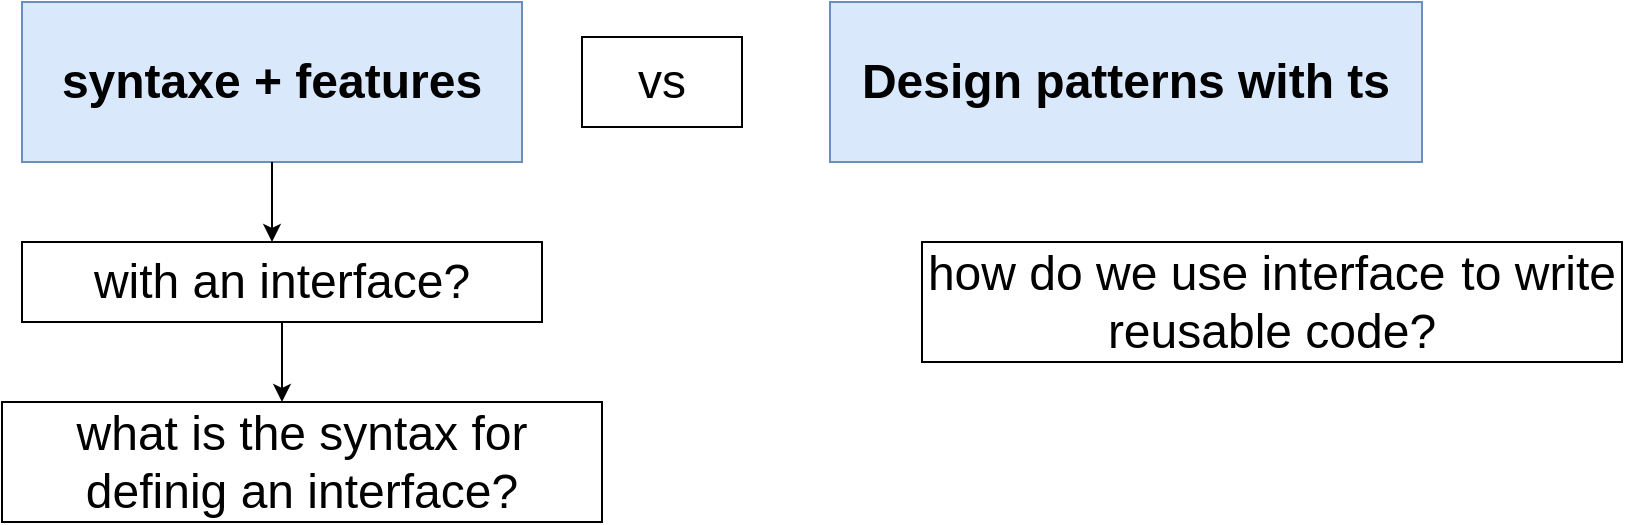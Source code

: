 <mxfile version="20.7.4" type="device"><diagram id="BUc2XV9mZ_1-CY4WGkOw" name="Page-1"><mxGraphModel dx="1050" dy="558" grid="1" gridSize="10" guides="1" tooltips="1" connect="1" arrows="1" fold="1" page="1" pageScale="1" pageWidth="827" pageHeight="1169" math="0" shadow="0"><root><mxCell id="0"/><mxCell id="1" parent="0"/><mxCell id="-9XhkUtFYU8NJUqrAj6M-9" style="edgeStyle=orthogonalEdgeStyle;rounded=0;orthogonalLoop=1;jettySize=auto;html=1;fontSize=24;" edge="1" parent="1"><mxGeometry relative="1" as="geometry"><mxPoint x="140" y="320" as="targetPoint"/><mxPoint x="135" y="270" as="sourcePoint"/><Array as="points"><mxPoint x="140" y="270"/></Array></mxGeometry></mxCell><mxCell id="-9XhkUtFYU8NJUqrAj6M-1" value="&lt;b&gt;&lt;font style=&quot;font-size: 24px;&quot;&gt;syntaxe + features&lt;/font&gt;&lt;/b&gt;" style="rounded=0;whiteSpace=wrap;html=1;fillColor=#dae8fc;strokeColor=#6c8ebf;" vertex="1" parent="1"><mxGeometry x="10" y="120" width="250" height="80" as="geometry"/></mxCell><mxCell id="-9XhkUtFYU8NJUqrAj6M-2" value="vs" style="rounded=0;whiteSpace=wrap;html=1;fontSize=24;" vertex="1" parent="1"><mxGeometry x="290" y="137.5" width="80" height="45" as="geometry"/></mxCell><mxCell id="-9XhkUtFYU8NJUqrAj6M-3" value="&lt;b&gt;Design patterns with ts&lt;/b&gt;" style="whiteSpace=wrap;html=1;fontSize=24;rounded=0;fillColor=#dae8fc;strokeColor=#6c8ebf;" vertex="1" parent="1"><mxGeometry x="414" y="120" width="296" height="80" as="geometry"/></mxCell><mxCell id="-9XhkUtFYU8NJUqrAj6M-6" value="" style="endArrow=classic;html=1;rounded=0;fontSize=24;exitX=0.5;exitY=1;exitDx=0;exitDy=0;" edge="1" parent="1" source="-9XhkUtFYU8NJUqrAj6M-1"><mxGeometry width="50" height="50" relative="1" as="geometry"><mxPoint x="90" y="230" as="sourcePoint"/><mxPoint x="135" y="240" as="targetPoint"/></mxGeometry></mxCell><mxCell id="-9XhkUtFYU8NJUqrAj6M-7" value="with an interface?" style="rounded=0;whiteSpace=wrap;html=1;fontSize=24;" vertex="1" parent="1"><mxGeometry x="10" y="240" width="260" height="40" as="geometry"/></mxCell><mxCell id="-9XhkUtFYU8NJUqrAj6M-10" value="what is the syntax for definig an interface?" style="rounded=0;whiteSpace=wrap;html=1;fontSize=24;" vertex="1" parent="1"><mxGeometry y="320" width="300" height="60" as="geometry"/></mxCell><mxCell id="-9XhkUtFYU8NJUqrAj6M-11" value="how do we use interface&lt;span style=&quot;white-space: pre;&quot;&gt;&#9;&lt;/span&gt;to write reusable code?" style="rounded=0;whiteSpace=wrap;html=1;fontSize=24;" vertex="1" parent="1"><mxGeometry x="460" y="240" width="350" height="60" as="geometry"/></mxCell></root></mxGraphModel></diagram></mxfile>